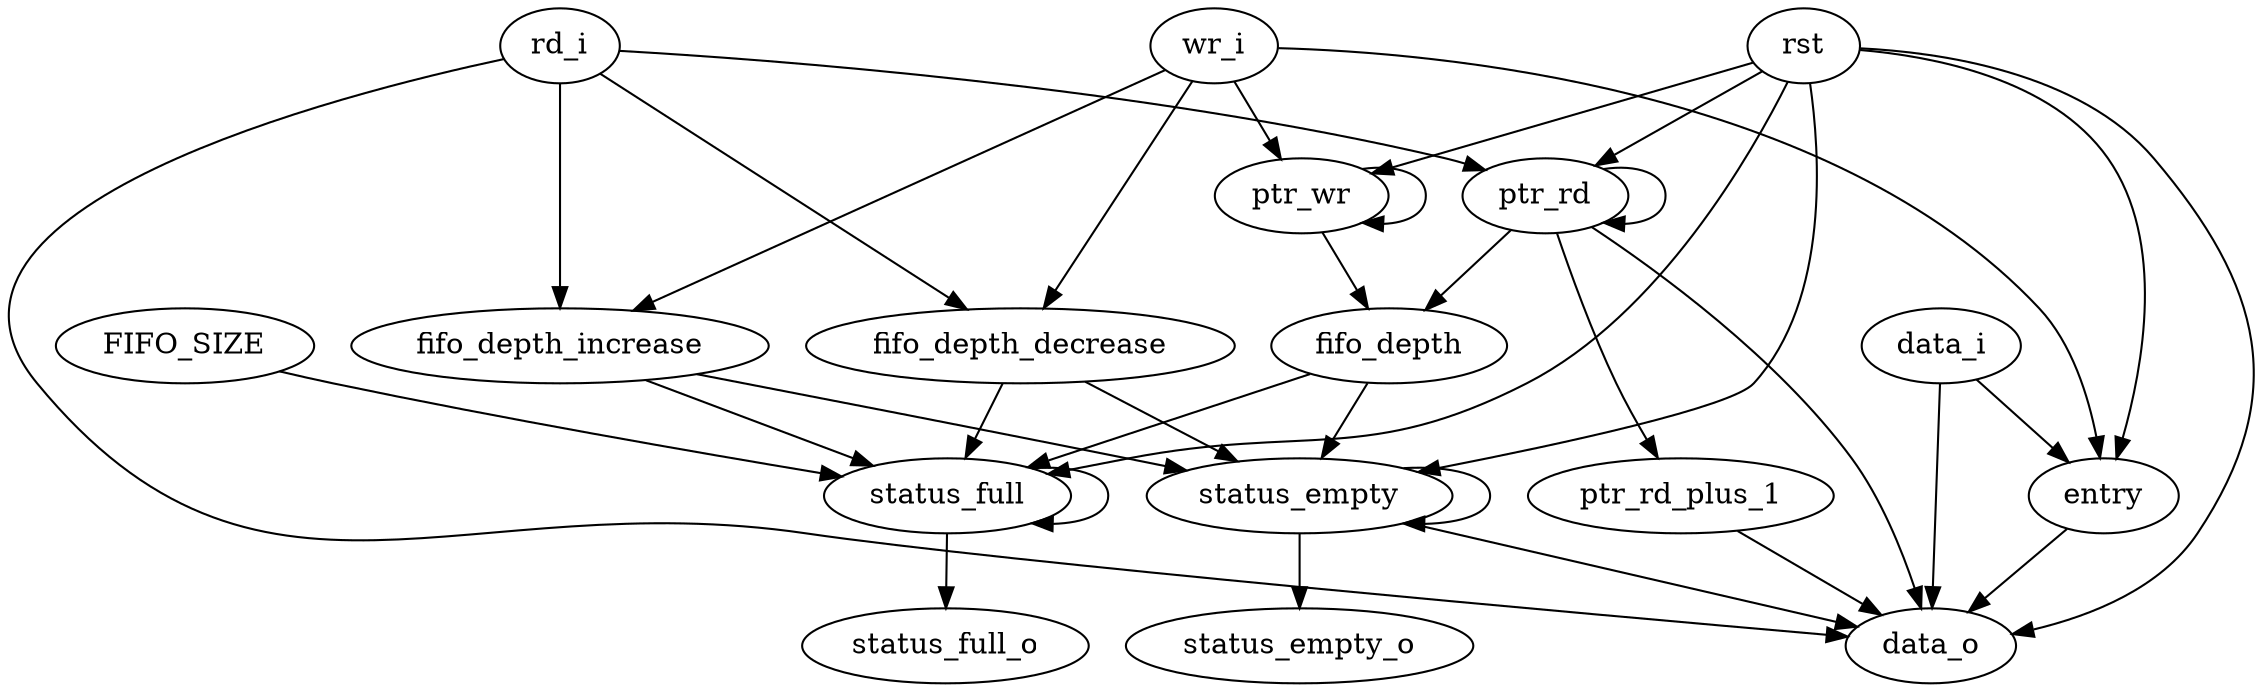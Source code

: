 digraph "" {
	status_empty -> status_empty	 [weight=1.0];
	status_empty -> data_o	 [weight=3.0];
	status_empty -> status_empty_o	 [weight=1.0];
	fifo_depth_increase -> status_empty	 [weight=1.0];
	fifo_depth_increase -> status_full	 [weight=2.0];
	wr_i -> fifo_depth_increase	 [weight=1.0];
	wr_i -> fifo_depth_decrease	 [weight=1.0];
	wr_i -> entry	 [weight=1.0];
	wr_i -> ptr_wr	 [weight=1.0];
	ptr_rd_plus_1 -> data_o	 [weight=1.0];
	data_i -> data_o	 [weight=1.0];
	data_i -> entry	 [weight=1.0];
	status_full -> status_full_o	 [weight=1.0];
	status_full -> status_full	 [weight=1.0];
	fifo_depth_decrease -> status_empty	 [weight=2.0];
	fifo_depth_decrease -> status_full	 [weight=1.0];
	ptr_rd -> ptr_rd_plus_1	 [weight=1.0];
	ptr_rd -> data_o	 [weight=1.0];
	ptr_rd -> ptr_rd	 [weight=1.0];
	ptr_rd -> fifo_depth	 [weight=1.0];
	rd_i -> fifo_depth_increase	 [weight=1.0];
	rd_i -> data_o	 [weight=2.0];
	rd_i -> fifo_depth_decrease	 [weight=1.0];
	rd_i -> ptr_rd	 [weight=1.0];
	rst -> status_empty	 [weight=3.0];
	rst -> data_o	 [weight=4.0];
	rst -> status_full	 [weight=3.0];
	rst -> ptr_rd	 [weight=2.0];
	rst -> entry	 [weight=1.0];
	rst -> ptr_wr	 [weight=2.0];
	entry -> data_o	 [weight=2.0];
	ptr_wr -> ptr_wr	 [weight=1.0];
	ptr_wr -> fifo_depth	 [weight=1.0];
	fifo_depth -> status_empty	 [weight=3.0];
	fifo_depth -> status_full	 [weight=3.0];
	FIFO_SIZE -> status_full	 [weight=2.0];
}

